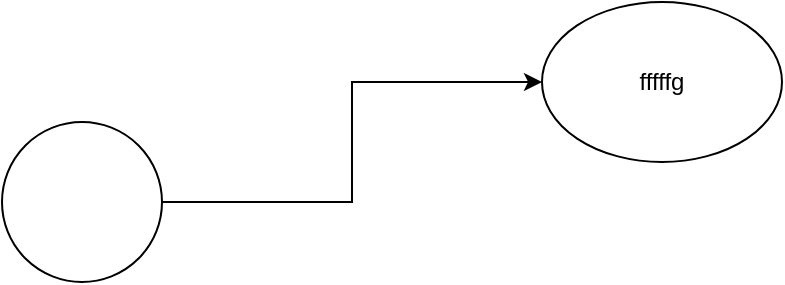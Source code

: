 <mxfile version="10.6.7" type="github"><diagram id="89MINYLntJLl_uCmJ4uT" name="Page-1"><mxGraphModel dx="767" dy="430" grid="1" gridSize="10" guides="1" tooltips="1" connect="1" arrows="1" fold="1" page="1" pageScale="1" pageWidth="827" pageHeight="1169" math="0" shadow="0"><root><mxCell id="0"/><mxCell id="1" parent="0"/><mxCell id="VJcQOfKpKjz8j36QK4Qy-3" style="edgeStyle=orthogonalEdgeStyle;rounded=0;orthogonalLoop=1;jettySize=auto;html=1;" parent="1" source="VJcQOfKpKjz8j36QK4Qy-1" target="VJcQOfKpKjz8j36QK4Qy-2" edge="1"><mxGeometry relative="1" as="geometry"/></mxCell><mxCell id="VJcQOfKpKjz8j36QK4Qy-1" value="" style="ellipse;whiteSpace=wrap;html=1;aspect=fixed;" parent="1" vertex="1"><mxGeometry x="180" y="180" width="80" height="80" as="geometry"/></mxCell><mxCell id="VJcQOfKpKjz8j36QK4Qy-2" value="fffffg" style="ellipse;whiteSpace=wrap;html=1;" parent="1" vertex="1"><mxGeometry x="450" y="120" width="120" height="80" as="geometry"/></mxCell></root></mxGraphModel></diagram></mxfile>